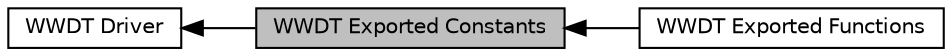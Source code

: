 digraph "WWDT Exported Constants"
{
  edge [fontname="Helvetica",fontsize="10",labelfontname="Helvetica",labelfontsize="10"];
  node [fontname="Helvetica",fontsize="10",shape=box];
  rankdir=LR;
  Node2 [label="WWDT Driver",height=0.2,width=0.4,color="black", fillcolor="white", style="filled",URL="$d6/d5c/group___n_a_n_o100___w_w_d_t___driver.html",tooltip=" "];
  Node1 [label="WWDT Exported Constants",height=0.2,width=0.4,color="black", fillcolor="grey75", style="filled", fontcolor="black",tooltip=" "];
  Node3 [label="WWDT Exported Functions",height=0.2,width=0.4,color="black", fillcolor="white", style="filled",URL="$df/dcd/group___n_a_n_o100___w_w_d_t___e_x_p_o_r_t_e_d___f_u_n_c_t_i_o_n_s.html",tooltip=" "];
  Node2->Node1 [shape=plaintext, dir="back", style="solid"];
  Node1->Node3 [shape=plaintext, dir="back", style="solid"];
}
